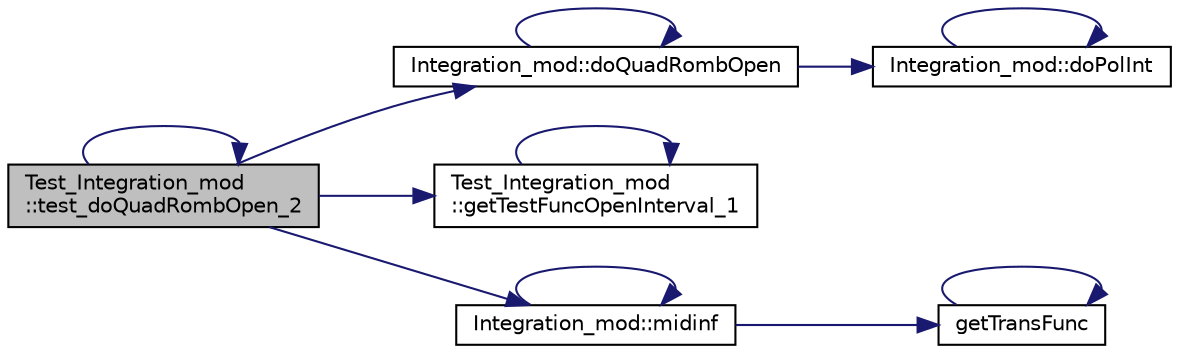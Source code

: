 digraph "Test_Integration_mod::test_doQuadRombOpen_2"
{
 // LATEX_PDF_SIZE
  edge [fontname="Helvetica",fontsize="10",labelfontname="Helvetica",labelfontsize="10"];
  node [fontname="Helvetica",fontsize="10",shape=record];
  rankdir="LR";
  Node1 [label="Test_Integration_mod\l::test_doQuadRombOpen_2",height=0.2,width=0.4,color="black", fillcolor="grey75", style="filled", fontcolor="black",tooltip=" "];
  Node1 -> Node2 [color="midnightblue",fontsize="10",style="solid",fontname="Helvetica"];
  Node2 [label="Integration_mod::doQuadRombOpen",height=0.2,width=0.4,color="black", fillcolor="white", style="filled",URL="$namespaceIntegration__mod.html#a2afac450765cc9aeecb83147d5edd584",tooltip="Return the integral of function getFunc in the open range [lowerLim,upperLim] using Adaptive Romberg ..."];
  Node2 -> Node3 [color="midnightblue",fontsize="10",style="solid",fontname="Helvetica"];
  Node3 [label="Integration_mod::doPolInt",height=0.2,width=0.4,color="black", fillcolor="white", style="filled",URL="$namespaceIntegration__mod.html#a6af456f3f4755f8fcbb99292c81d8c55",tooltip=" "];
  Node3 -> Node3 [color="midnightblue",fontsize="10",style="solid",fontname="Helvetica"];
  Node2 -> Node2 [color="midnightblue",fontsize="10",style="solid",fontname="Helvetica"];
  Node1 -> Node4 [color="midnightblue",fontsize="10",style="solid",fontname="Helvetica"];
  Node4 [label="Test_Integration_mod\l::getTestFuncOpenInterval_1",height=0.2,width=0.4,color="black", fillcolor="white", style="filled",URL="$namespaceTest__Integration__mod.html#aeb370c8319db8a3be4492172df194e8c",tooltip=" "];
  Node4 -> Node4 [color="midnightblue",fontsize="10",style="solid",fontname="Helvetica"];
  Node1 -> Node5 [color="midnightblue",fontsize="10",style="solid",fontname="Helvetica"];
  Node5 [label="Integration_mod::midinf",height=0.2,width=0.4,color="black", fillcolor="white", style="filled",URL="$namespaceIntegration__mod.html#afb41de36d64d1f7e89b7742eb262f112",tooltip="This routine is an exact replacement for midpnt, i.e., returns as integral the nth stage of refinemen..."];
  Node5 -> Node6 [color="midnightblue",fontsize="10",style="solid",fontname="Helvetica"];
  Node6 [label="getTransFunc",height=0.2,width=0.4,color="black", fillcolor="white", style="filled",URL="$Integration__mod_8f90.html#a90d6bfa85f1c63a54a90474abaed353e",tooltip=" "];
  Node6 -> Node6 [color="midnightblue",fontsize="10",style="solid",fontname="Helvetica"];
  Node5 -> Node5 [color="midnightblue",fontsize="10",style="solid",fontname="Helvetica"];
  Node1 -> Node1 [color="midnightblue",fontsize="10",style="solid",fontname="Helvetica"];
}
